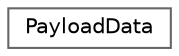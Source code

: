 digraph "Graphical Class Hierarchy"
{
 // LATEX_PDF_SIZE
  bgcolor="transparent";
  edge [fontname=Helvetica,fontsize=10,labelfontname=Helvetica,labelfontsize=10];
  node [fontname=Helvetica,fontsize=10,shape=box,height=0.2,width=0.4];
  rankdir="LR";
  Node0 [label="PayloadData",height=0.2,width=0.4,color="grey40", fillcolor="white", style="filled",URL="$structPayloadData.html",tooltip=" "];
}
